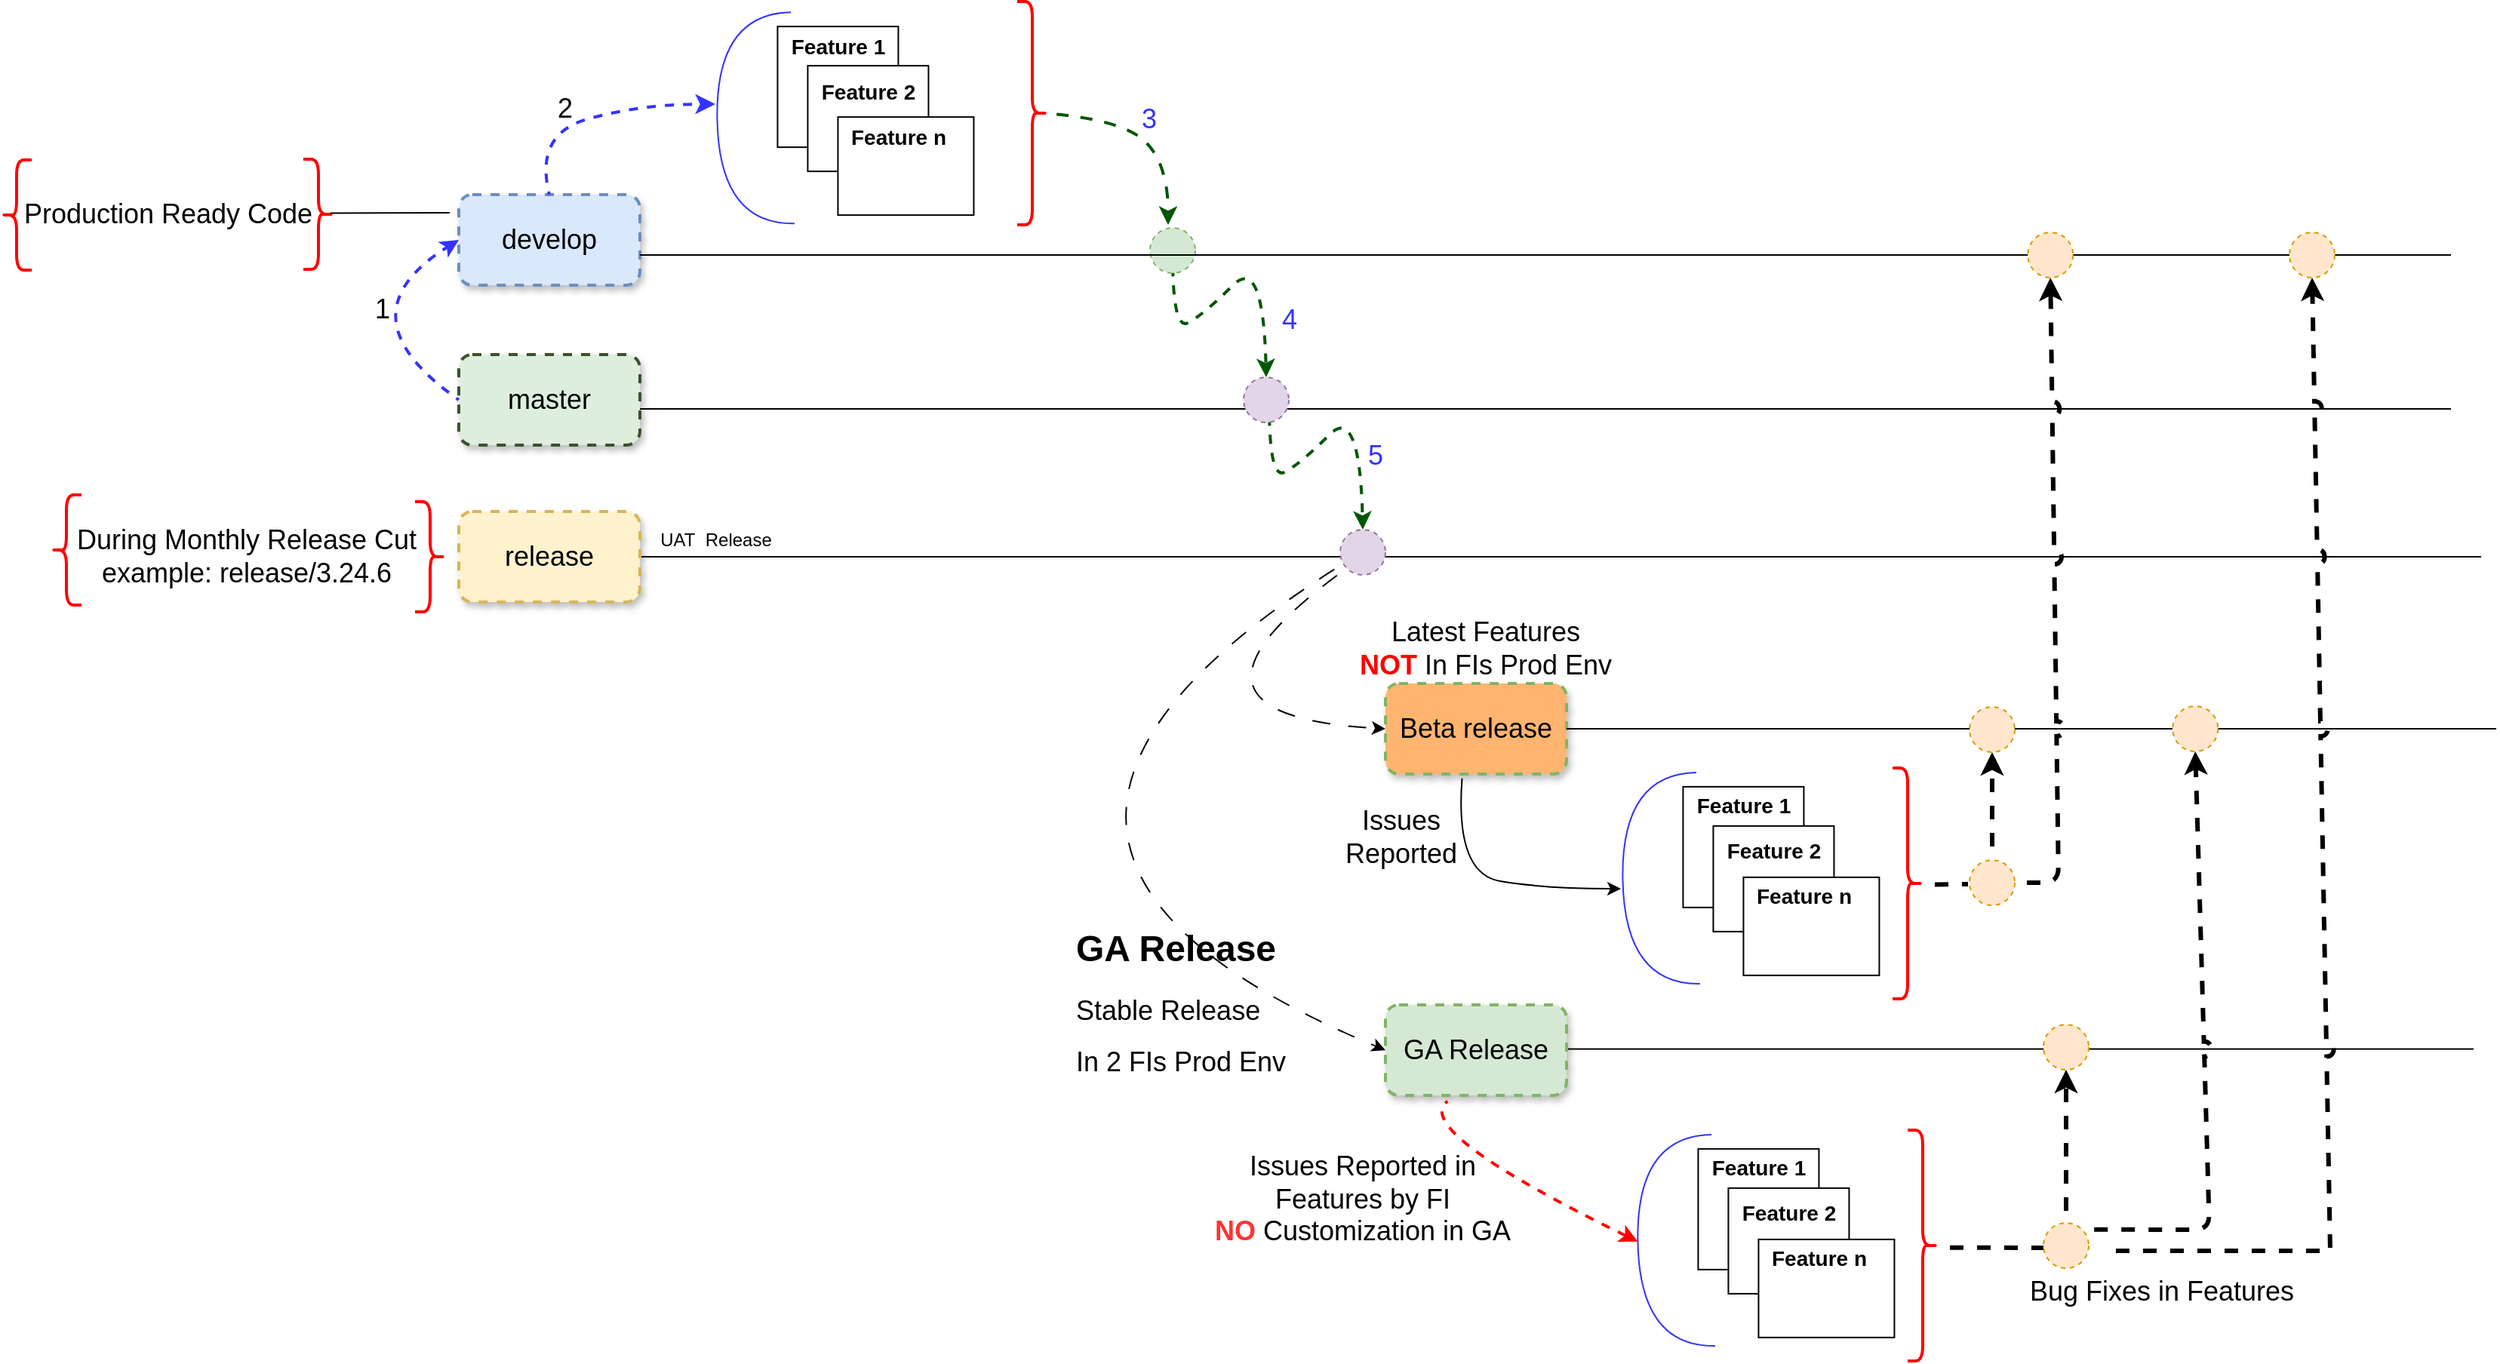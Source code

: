 <mxfile version="23.1.8" type="github">
  <diagram name="Page-1" id="rk_29sPEm_ESSDSYEcgJ">
    <mxGraphModel dx="2146" dy="1071" grid="1" gridSize="10" guides="1" tooltips="1" connect="1" arrows="1" fold="1" page="0" pageScale="1" pageWidth="827" pageHeight="1169" math="0" shadow="0">
      <root>
        <mxCell id="0" />
        <mxCell id="1" parent="0" />
        <mxCell id="T65hzh6V71PTy8kjOZoc-1" value="&lt;font style=&quot;font-size: 18px;&quot;&gt;master&lt;/font&gt;" style="rounded=1;whiteSpace=wrap;html=1;fillColor=#deeedd;strokeColor=#3A522D;glass=0;shadow=1;dashed=1;strokeWidth=2;autosize=0;comic=0;" parent="1" vertex="1">
          <mxGeometry x="200" y="246" width="120" height="60" as="geometry" />
        </mxCell>
        <mxCell id="T65hzh6V71PTy8kjOZoc-2" value="&lt;font style=&quot;font-size: 18px;&quot;&gt;develop&lt;/font&gt;" style="rounded=1;whiteSpace=wrap;html=1;fillColor=#dae8fc;strokeColor=#6c8ebf;glass=0;shadow=1;dashed=1;strokeWidth=2;autosize=0;comic=0;" parent="1" vertex="1">
          <mxGeometry x="200" y="140" width="120" height="60" as="geometry" />
        </mxCell>
        <mxCell id="T65hzh6V71PTy8kjOZoc-3" value="" style="endArrow=none;html=1;rounded=0;" parent="1" edge="1">
          <mxGeometry width="50" height="50" relative="1" as="geometry">
            <mxPoint x="320" y="282" as="sourcePoint" />
            <mxPoint x="1520" y="282" as="targetPoint" />
          </mxGeometry>
        </mxCell>
        <mxCell id="T65hzh6V71PTy8kjOZoc-4" value="" style="curved=1;endArrow=classic;html=1;rounded=0;exitX=0;exitY=0.5;exitDx=0;exitDy=0;entryX=0;entryY=0.5;entryDx=0;entryDy=0;strokeColor=#3333FF;strokeWidth=2;dashed=1;flowAnimation=1;" parent="1" source="T65hzh6V71PTy8kjOZoc-1" target="T65hzh6V71PTy8kjOZoc-2" edge="1">
          <mxGeometry width="50" height="50" relative="1" as="geometry">
            <mxPoint x="220" y="230" as="sourcePoint" />
            <mxPoint x="270" y="180" as="targetPoint" />
            <Array as="points">
              <mxPoint x="120" y="220" />
            </Array>
          </mxGeometry>
        </mxCell>
        <mxCell id="T65hzh6V71PTy8kjOZoc-5" value="" style="curved=1;endArrow=classic;html=1;rounded=0;dashed=1;endSize=7;strokeWidth=2;strokeColor=#3333FF;exitX=0.5;exitY=0;exitDx=0;exitDy=0;flowAnimation=1;" parent="1" source="T65hzh6V71PTy8kjOZoc-2" edge="1">
          <mxGeometry width="50" height="50" relative="1" as="geometry">
            <mxPoint x="320" y="130" as="sourcePoint" />
            <mxPoint x="370" y="80" as="targetPoint" />
            <Array as="points">
              <mxPoint x="250" y="100" />
              <mxPoint x="320" y="80" />
            </Array>
          </mxGeometry>
        </mxCell>
        <mxCell id="T65hzh6V71PTy8kjOZoc-18" value="" style="group;rounded=0;glass=0;fillColor=none;" parent="1" vertex="1" connectable="0">
          <mxGeometry x="370.002" y="19.144" width="171.218" height="140.851" as="geometry" />
        </mxCell>
        <mxCell id="T65hzh6V71PTy8kjOZoc-12" value="" style="shape=requiredInterface;html=1;verticalLabelPosition=bottom;sketch=0;rotation=-181;strokeColor=#3333FF;" parent="T65hzh6V71PTy8kjOZoc-18" vertex="1">
          <mxGeometry x="1.218" y="0.426" width="50" height="140" as="geometry" />
        </mxCell>
        <mxCell id="T65hzh6V71PTy8kjOZoc-16" value="" style="group" parent="T65hzh6V71PTy8kjOZoc-18" vertex="1" connectable="0">
          <mxGeometry x="41.218" y="9.426" width="130" height="125" as="geometry" />
        </mxCell>
        <mxCell id="T65hzh6V71PTy8kjOZoc-6" value="" style="whiteSpace=wrap;html=1;aspect=fixed;rounded=0;" parent="T65hzh6V71PTy8kjOZoc-16" vertex="1">
          <mxGeometry width="80" height="80" as="geometry" />
        </mxCell>
        <mxCell id="T65hzh6V71PTy8kjOZoc-9" value="&lt;font style=&quot;font-size: 14px;&quot;&gt;Feature 1&lt;/font&gt;" style="text;align=center;fontStyle=1;verticalAlign=middle;spacingLeft=3;spacingRight=3;strokeColor=none;rotatable=0;points=[[0,0.5],[1,0.5]];portConstraint=eastwest;html=1;" parent="T65hzh6V71PTy8kjOZoc-16" vertex="1">
          <mxGeometry width="80" height="26" as="geometry" />
        </mxCell>
        <mxCell id="T65hzh6V71PTy8kjOZoc-14" value="" style="group" parent="T65hzh6V71PTy8kjOZoc-16" vertex="1" connectable="0">
          <mxGeometry x="20" y="26" width="80" height="70" as="geometry" />
        </mxCell>
        <mxCell id="T65hzh6V71PTy8kjOZoc-7" value="" style="rounded=0;whiteSpace=wrap;html=1;" parent="T65hzh6V71PTy8kjOZoc-14" vertex="1">
          <mxGeometry width="80" height="70" as="geometry" />
        </mxCell>
        <mxCell id="T65hzh6V71PTy8kjOZoc-10" value="&lt;font style=&quot;font-size: 14px;&quot;&gt;Feature 2&lt;/font&gt;" style="text;align=center;fontStyle=1;verticalAlign=middle;spacingLeft=3;spacingRight=3;strokeColor=none;rotatable=0;points=[[0,0.5],[1,0.5]];portConstraint=eastwest;html=1;" parent="T65hzh6V71PTy8kjOZoc-14" vertex="1">
          <mxGeometry y="4" width="80" height="26" as="geometry" />
        </mxCell>
        <mxCell id="T65hzh6V71PTy8kjOZoc-15" value="" style="group" parent="T65hzh6V71PTy8kjOZoc-16" vertex="1" connectable="0">
          <mxGeometry x="40" y="60" width="90" height="65" as="geometry" />
        </mxCell>
        <mxCell id="T65hzh6V71PTy8kjOZoc-8" value="" style="rounded=0;whiteSpace=wrap;html=1;" parent="T65hzh6V71PTy8kjOZoc-15" vertex="1">
          <mxGeometry width="90" height="65" as="geometry" />
        </mxCell>
        <mxCell id="T65hzh6V71PTy8kjOZoc-11" value="&lt;font style=&quot;font-size: 14px;&quot;&gt;Feature n&lt;/font&gt;" style="text;align=center;fontStyle=1;verticalAlign=middle;spacingLeft=3;spacingRight=3;strokeColor=none;rotatable=0;points=[[0,0.5],[1,0.5]];portConstraint=eastwest;html=1;" parent="T65hzh6V71PTy8kjOZoc-15" vertex="1">
          <mxGeometry width="80" height="26" as="geometry" />
        </mxCell>
        <mxCell id="T65hzh6V71PTy8kjOZoc-20" value="&lt;font style=&quot;font-size: 18px;&quot;&gt;1&lt;/font&gt;" style="text;html=1;align=center;verticalAlign=middle;resizable=0;points=[];autosize=1;strokeColor=none;fillColor=none;" parent="1" vertex="1">
          <mxGeometry x="134" y="196" width="30" height="40" as="geometry" />
        </mxCell>
        <mxCell id="T65hzh6V71PTy8kjOZoc-21" value="&lt;font style=&quot;font-size: 18px;&quot;&gt;2&lt;/font&gt;" style="text;html=1;align=center;verticalAlign=middle;resizable=0;points=[];autosize=1;strokeColor=none;fillColor=none;" parent="1" vertex="1">
          <mxGeometry x="255" y="63" width="30" height="40" as="geometry" />
        </mxCell>
        <mxCell id="T65hzh6V71PTy8kjOZoc-22" value="" style="shape=curlyBracket;whiteSpace=wrap;html=1;rounded=1;flipH=1;labelPosition=right;verticalLabelPosition=middle;align=left;verticalAlign=middle;strokeColor=#FF0000;strokeWidth=2;" parent="1" vertex="1">
          <mxGeometry x="570" y="12" width="20" height="148" as="geometry" />
        </mxCell>
        <mxCell id="T65hzh6V71PTy8kjOZoc-23" value="" style="curved=1;endArrow=classic;html=1;rounded=0;exitX=0.1;exitY=0.5;exitDx=0;exitDy=0;exitPerimeter=0;flowAnimation=1;strokeColor=#005700;strokeWidth=2;" parent="1" source="T65hzh6V71PTy8kjOZoc-22" edge="1">
          <mxGeometry width="50" height="50" relative="1" as="geometry">
            <mxPoint x="590" y="90" as="sourcePoint" />
            <mxPoint x="670" y="160" as="targetPoint" />
            <Array as="points">
              <mxPoint x="640" y="90" />
              <mxPoint x="670" y="120" />
            </Array>
          </mxGeometry>
        </mxCell>
        <mxCell id="T65hzh6V71PTy8kjOZoc-24" value="&lt;font color=&quot;#3333ff&quot; style=&quot;font-size: 18px;&quot;&gt;3&lt;/font&gt;" style="text;html=1;align=center;verticalAlign=middle;resizable=0;points=[];autosize=1;strokeColor=none;fillColor=none;" parent="1" vertex="1">
          <mxGeometry x="642" y="69.57" width="30" height="40" as="geometry" />
        </mxCell>
        <mxCell id="T65hzh6V71PTy8kjOZoc-26" value="" style="curved=1;endArrow=classic;html=1;rounded=0;strokeColor=#005700;strokeWidth=2;dashed=1;flowAnimation=1;entryX=0.5;entryY=0;entryDx=0;entryDy=0;" parent="1" target="9o7t1i7i6RkKRqJhFKIF-7" edge="1">
          <mxGeometry width="50" height="50" relative="1" as="geometry">
            <mxPoint x="673" y="180" as="sourcePoint" />
            <mxPoint x="733" y="250" as="targetPoint" />
            <Array as="points">
              <mxPoint x="673" y="230" />
              <mxPoint x="693" y="220" />
              <mxPoint x="733" y="180" />
            </Array>
          </mxGeometry>
        </mxCell>
        <mxCell id="T65hzh6V71PTy8kjOZoc-27" value="&lt;font color=&quot;#3333ff&quot; style=&quot;font-size: 18px;&quot;&gt;4&lt;/font&gt;" style="text;html=1;align=center;verticalAlign=middle;resizable=0;points=[];autosize=1;strokeColor=none;fillColor=none;" parent="1" vertex="1">
          <mxGeometry x="735" y="203" width="30" height="40" as="geometry" />
        </mxCell>
        <mxCell id="T65hzh6V71PTy8kjOZoc-28" value="" style="curved=1;endArrow=classic;html=1;rounded=0;strokeColor=#005700;strokeWidth=2;dashed=1;flowAnimation=1;entryX=0.5;entryY=0;entryDx=0;entryDy=0;" parent="1" target="9o7t1i7i6RkKRqJhFKIF-8" edge="1">
          <mxGeometry width="50" height="50" relative="1" as="geometry">
            <mxPoint x="737" y="279" as="sourcePoint" />
            <mxPoint x="797" y="340" as="targetPoint" />
            <Array as="points">
              <mxPoint x="737" y="329" />
              <mxPoint x="757" y="319" />
              <mxPoint x="797" y="279" />
            </Array>
          </mxGeometry>
        </mxCell>
        <mxCell id="T65hzh6V71PTy8kjOZoc-29" value="" style="endArrow=none;html=1;rounded=0;exitX=1;exitY=0.5;exitDx=0;exitDy=0;" parent="1" source="T65hzh6V71PTy8kjOZoc-31" edge="1">
          <mxGeometry width="50" height="50" relative="1" as="geometry">
            <mxPoint x="240" y="380" as="sourcePoint" />
            <mxPoint x="1540" y="380" as="targetPoint" />
          </mxGeometry>
        </mxCell>
        <mxCell id="T65hzh6V71PTy8kjOZoc-30" value="&lt;font color=&quot;#3333ff&quot; style=&quot;font-size: 18px;&quot;&gt;5&lt;/font&gt;" style="text;html=1;align=center;verticalAlign=middle;resizable=0;points=[];autosize=1;strokeColor=none;fillColor=none;" parent="1" vertex="1">
          <mxGeometry x="792" y="293" width="30" height="40" as="geometry" />
        </mxCell>
        <mxCell id="T65hzh6V71PTy8kjOZoc-31" value="&lt;font style=&quot;font-size: 18px;&quot;&gt;release&lt;/font&gt;" style="rounded=1;whiteSpace=wrap;html=1;fillColor=#fff2cc;strokeColor=#d6b656;glass=0;shadow=1;dashed=1;strokeWidth=2;autosize=0;comic=0;" parent="1" vertex="1">
          <mxGeometry x="200" y="350" width="120" height="60" as="geometry" />
        </mxCell>
        <mxCell id="T65hzh6V71PTy8kjOZoc-34" value="UAT&amp;nbsp; Release" style="text;html=1;align=center;verticalAlign=middle;resizable=0;points=[];autosize=1;strokeColor=none;fillColor=none;" parent="1" vertex="1">
          <mxGeometry x="320" y="354" width="100" height="30" as="geometry" />
        </mxCell>
        <mxCell id="9o7t1i7i6RkKRqJhFKIF-7" value="" style="ellipse;whiteSpace=wrap;html=1;aspect=fixed;fillColor=#e1d5e7;strokeColor=#9673a6;dashed=1;shadow=0;" parent="1" vertex="1">
          <mxGeometry x="720" y="261" width="30" height="30" as="geometry" />
        </mxCell>
        <mxCell id="9o7t1i7i6RkKRqJhFKIF-8" value="" style="ellipse;whiteSpace=wrap;html=1;aspect=fixed;fillColor=#e1d5e7;strokeColor=#9673a6;dashed=1;shadow=0;" parent="1" vertex="1">
          <mxGeometry x="784" y="362" width="30" height="30" as="geometry" />
        </mxCell>
        <mxCell id="9o7t1i7i6RkKRqJhFKIF-32" value="" style="shape=curlyBracket;whiteSpace=wrap;html=1;rounded=1;flipH=1;labelPosition=right;verticalLabelPosition=middle;align=left;verticalAlign=middle;strokeColor=#FF0000;strokeWidth=2;size=0.5;" parent="1" vertex="1">
          <mxGeometry x="171" y="343.5" width="20" height="73" as="geometry" />
        </mxCell>
        <mxCell id="9o7t1i7i6RkKRqJhFKIF-33" value="&lt;font style=&quot;font-size: 18px;&quot;&gt;During Monthly Release Cut&lt;br&gt;example: release/3.24.6&lt;br&gt;&lt;/font&gt;" style="text;html=1;align=center;verticalAlign=middle;resizable=0;points=[];autosize=1;strokeColor=none;fillColor=none;" parent="1" vertex="1">
          <mxGeometry x="-66" y="350" width="250" height="60" as="geometry" />
        </mxCell>
        <mxCell id="9o7t1i7i6RkKRqJhFKIF-34" value="" style="shape=curlyBracket;whiteSpace=wrap;html=1;rounded=1;flipH=1;labelPosition=right;verticalLabelPosition=middle;align=left;verticalAlign=middle;strokeColor=#FF0000;strokeWidth=2;size=0.5;rotation=-180;" parent="1" vertex="1">
          <mxGeometry x="-70" y="339" width="20" height="73" as="geometry" />
        </mxCell>
        <mxCell id="9o7t1i7i6RkKRqJhFKIF-36" value="" style="curved=1;endArrow=classic;html=1;rounded=0;entryX=0;entryY=0.5;entryDx=0;entryDy=0;dashed=1;dashPattern=12 12;flowAnimation=1;" parent="1" target="9o7t1i7i6RkKRqJhFKIF-37" edge="1">
          <mxGeometry width="50" height="50" relative="1" as="geometry">
            <mxPoint x="787" y="384" as="sourcePoint" />
            <mxPoint x="-30" y="624" as="targetPoint" />
            <Array as="points">
              <mxPoint x="487" y="571" />
            </Array>
          </mxGeometry>
        </mxCell>
        <mxCell id="9o7t1i7i6RkKRqJhFKIF-37" value="&lt;span style=&quot;font-size: 18px;&quot;&gt;GA Release&lt;/span&gt;" style="rounded=1;whiteSpace=wrap;html=1;fillColor=#d5e8d4;strokeColor=#82b366;glass=0;shadow=1;dashed=1;strokeWidth=2;autosize=0;comic=0;" parent="1" vertex="1">
          <mxGeometry x="814" y="677" width="120" height="60" as="geometry" />
        </mxCell>
        <mxCell id="9o7t1i7i6RkKRqJhFKIF-39" value="&lt;font style=&quot;font-size: 18px;&quot;&gt;Beta release&lt;/font&gt;" style="rounded=1;whiteSpace=wrap;html=1;fillColor=#FFB570;strokeColor=#82b366;glass=0;shadow=1;dashed=1;strokeWidth=2;autosize=0;comic=0;" parent="1" vertex="1">
          <mxGeometry x="814" y="464" width="120" height="60" as="geometry" />
        </mxCell>
        <mxCell id="9o7t1i7i6RkKRqJhFKIF-59" value="" style="curved=1;endArrow=classic;html=1;rounded=0;entryX=0;entryY=0.5;entryDx=0;entryDy=0;exitX=0;exitY=1;exitDx=0;exitDy=0;dashed=1;dashPattern=12 12;flowAnimation=1;" parent="1" source="9o7t1i7i6RkKRqJhFKIF-8" target="9o7t1i7i6RkKRqJhFKIF-39" edge="1">
          <mxGeometry width="50" height="50" relative="1" as="geometry">
            <mxPoint x="150" y="420" as="sourcePoint" />
            <mxPoint x="250" y="650" as="targetPoint" />
            <Array as="points">
              <mxPoint x="653" y="485" />
            </Array>
          </mxGeometry>
        </mxCell>
        <mxCell id="doGeN-_oS0V0FqNeYwvH-8" value="" style="shape=curlyBracket;whiteSpace=wrap;html=1;rounded=1;flipH=1;labelPosition=right;verticalLabelPosition=middle;align=left;verticalAlign=middle;strokeColor=#FF0000;strokeWidth=2;size=0.5;" vertex="1" parent="1">
          <mxGeometry x="97" y="116.5" width="20" height="73" as="geometry" />
        </mxCell>
        <mxCell id="doGeN-_oS0V0FqNeYwvH-9" value="&lt;font style=&quot;font-size: 18px;&quot;&gt;Production Ready Code&lt;br&gt;&lt;/font&gt;" style="text;html=1;align=center;verticalAlign=middle;resizable=0;points=[];autosize=1;strokeColor=none;fillColor=none;" vertex="1" parent="1">
          <mxGeometry x="-98" y="136" width="209" height="34" as="geometry" />
        </mxCell>
        <mxCell id="doGeN-_oS0V0FqNeYwvH-10" value="" style="shape=curlyBracket;whiteSpace=wrap;html=1;rounded=1;flipH=1;labelPosition=right;verticalLabelPosition=middle;align=left;verticalAlign=middle;strokeColor=#FF0000;strokeWidth=2;size=0.5;rotation=-180;" vertex="1" parent="1">
          <mxGeometry x="-103" y="117" width="20" height="73" as="geometry" />
        </mxCell>
        <mxCell id="doGeN-_oS0V0FqNeYwvH-11" value="" style="endArrow=none;html=1;rounded=0;" edge="1" parent="1">
          <mxGeometry width="50" height="50" relative="1" as="geometry">
            <mxPoint x="115" y="152.29" as="sourcePoint" />
            <mxPoint x="194" y="152" as="targetPoint" />
          </mxGeometry>
        </mxCell>
        <mxCell id="9o7t1i7i6RkKRqJhFKIF-1" value="" style="ellipse;whiteSpace=wrap;html=1;aspect=fixed;fillColor=#d5e8d4;strokeColor=#82b366;dashed=1;shadow=0;" parent="1" vertex="1">
          <mxGeometry x="658" y="162" width="30" height="30" as="geometry" />
        </mxCell>
        <mxCell id="doGeN-_oS0V0FqNeYwvH-33" value="&lt;font style=&quot;font-size: 18px;&quot;&gt;Latest Features&lt;br&gt;&lt;b&gt;&lt;font color=&quot;#ff0000&quot;&gt;NOT&lt;/font&gt;&lt;/b&gt; In FIs Prod Env&lt;/font&gt;" style="text;html=1;align=center;verticalAlign=middle;whiteSpace=wrap;rounded=0;" vertex="1" parent="1">
          <mxGeometry x="793.5" y="417" width="173" height="47" as="geometry" />
        </mxCell>
        <mxCell id="doGeN-_oS0V0FqNeYwvH-34" value="" style="endArrow=none;html=1;rounded=0;" edge="1" parent="1" source="doGeN-_oS0V0FqNeYwvH-93">
          <mxGeometry width="50" height="50" relative="1" as="geometry">
            <mxPoint x="320" y="180" as="sourcePoint" />
            <mxPoint x="1520" y="180" as="targetPoint" />
          </mxGeometry>
        </mxCell>
        <mxCell id="doGeN-_oS0V0FqNeYwvH-55" value="&lt;h1&gt;GA Release&lt;/h1&gt;&lt;p&gt;&lt;font style=&quot;font-size: 18px;&quot;&gt;Stable Release&lt;/font&gt;&lt;/p&gt;&lt;p&gt;&lt;font style=&quot;font-size: 18px;&quot;&gt;In 2 FIs Prod Env&lt;/font&gt;&lt;/p&gt;" style="text;html=1;spacing=5;spacingTop=-20;whiteSpace=wrap;overflow=hidden;rounded=0;" vertex="1" parent="1">
          <mxGeometry x="603.5" y="620" width="190" height="120" as="geometry" />
        </mxCell>
        <mxCell id="doGeN-_oS0V0FqNeYwvH-67" value="&lt;font style=&quot;font-size: 18px;&quot;&gt;Bug Fixes in Features&lt;/font&gt;" style="text;html=1;align=center;verticalAlign=middle;whiteSpace=wrap;rounded=0;" vertex="1" parent="1">
          <mxGeometry x="1200" y="851.5" width="257" height="30" as="geometry" />
        </mxCell>
        <mxCell id="doGeN-_oS0V0FqNeYwvH-69" value="" style="group" vertex="1" connectable="0" parent="1">
          <mxGeometry x="980.002" y="760" width="199.998" height="153" as="geometry" />
        </mxCell>
        <mxCell id="doGeN-_oS0V0FqNeYwvH-41" value="" style="group;rounded=0;glass=0;fillColor=none;" vertex="1" connectable="0" parent="doGeN-_oS0V0FqNeYwvH-69">
          <mxGeometry y="3.004" width="171.218" height="140.851" as="geometry" />
        </mxCell>
        <mxCell id="doGeN-_oS0V0FqNeYwvH-42" value="" style="shape=requiredInterface;html=1;verticalLabelPosition=bottom;sketch=0;rotation=-181;strokeColor=#3333FF;" vertex="1" parent="doGeN-_oS0V0FqNeYwvH-41">
          <mxGeometry x="1.218" y="0.426" width="50" height="140" as="geometry" />
        </mxCell>
        <mxCell id="doGeN-_oS0V0FqNeYwvH-43" value="" style="group" vertex="1" connectable="0" parent="doGeN-_oS0V0FqNeYwvH-41">
          <mxGeometry x="41.218" y="9.426" width="130" height="125" as="geometry" />
        </mxCell>
        <mxCell id="doGeN-_oS0V0FqNeYwvH-44" value="" style="whiteSpace=wrap;html=1;aspect=fixed;rounded=0;" vertex="1" parent="doGeN-_oS0V0FqNeYwvH-43">
          <mxGeometry width="80" height="80" as="geometry" />
        </mxCell>
        <mxCell id="doGeN-_oS0V0FqNeYwvH-45" value="&lt;font style=&quot;font-size: 14px;&quot;&gt;Feature 1&lt;/font&gt;" style="text;align=center;fontStyle=1;verticalAlign=middle;spacingLeft=3;spacingRight=3;strokeColor=none;rotatable=0;points=[[0,0.5],[1,0.5]];portConstraint=eastwest;html=1;" vertex="1" parent="doGeN-_oS0V0FqNeYwvH-43">
          <mxGeometry width="80" height="26" as="geometry" />
        </mxCell>
        <mxCell id="doGeN-_oS0V0FqNeYwvH-46" value="" style="group" vertex="1" connectable="0" parent="doGeN-_oS0V0FqNeYwvH-43">
          <mxGeometry x="20" y="26" width="80" height="70" as="geometry" />
        </mxCell>
        <mxCell id="doGeN-_oS0V0FqNeYwvH-47" value="" style="rounded=0;whiteSpace=wrap;html=1;" vertex="1" parent="doGeN-_oS0V0FqNeYwvH-46">
          <mxGeometry width="80" height="70" as="geometry" />
        </mxCell>
        <mxCell id="doGeN-_oS0V0FqNeYwvH-48" value="&lt;font style=&quot;font-size: 14px;&quot;&gt;Feature 2&lt;/font&gt;" style="text;align=center;fontStyle=1;verticalAlign=middle;spacingLeft=3;spacingRight=3;strokeColor=none;rotatable=0;points=[[0,0.5],[1,0.5]];portConstraint=eastwest;html=1;" vertex="1" parent="doGeN-_oS0V0FqNeYwvH-46">
          <mxGeometry y="4" width="80" height="26" as="geometry" />
        </mxCell>
        <mxCell id="doGeN-_oS0V0FqNeYwvH-49" value="" style="group" vertex="1" connectable="0" parent="doGeN-_oS0V0FqNeYwvH-43">
          <mxGeometry x="40" y="60" width="90" height="65" as="geometry" />
        </mxCell>
        <mxCell id="doGeN-_oS0V0FqNeYwvH-50" value="" style="rounded=0;whiteSpace=wrap;html=1;" vertex="1" parent="doGeN-_oS0V0FqNeYwvH-49">
          <mxGeometry width="90" height="65" as="geometry" />
        </mxCell>
        <mxCell id="doGeN-_oS0V0FqNeYwvH-51" value="&lt;font style=&quot;font-size: 14px;&quot;&gt;Feature n&lt;/font&gt;" style="text;align=center;fontStyle=1;verticalAlign=middle;spacingLeft=3;spacingRight=3;strokeColor=none;rotatable=0;points=[[0,0.5],[1,0.5]];portConstraint=eastwest;html=1;" vertex="1" parent="doGeN-_oS0V0FqNeYwvH-49">
          <mxGeometry width="80" height="26" as="geometry" />
        </mxCell>
        <mxCell id="doGeN-_oS0V0FqNeYwvH-63" value="" style="shape=curlyBracket;whiteSpace=wrap;html=1;rounded=1;flipH=1;labelPosition=right;verticalLabelPosition=middle;align=left;verticalAlign=middle;strokeColor=#FF0000;strokeWidth=2;size=0.5;rotation=0;" vertex="1" parent="doGeN-_oS0V0FqNeYwvH-69">
          <mxGeometry x="179.998" width="20" height="153" as="geometry" />
        </mxCell>
        <mxCell id="doGeN-_oS0V0FqNeYwvH-76" value="" style="curved=1;endArrow=classic;html=1;rounded=0;entryX=1;entryY=0.5;entryDx=0;entryDy=0;entryPerimeter=0;exitX=0.343;exitY=1.064;exitDx=0;exitDy=0;exitPerimeter=0;dashed=1;strokeColor=#FF0000;strokeWidth=2;flowAnimation=1;" edge="1" parent="1" source="9o7t1i7i6RkKRqJhFKIF-37" target="doGeN-_oS0V0FqNeYwvH-42">
          <mxGeometry width="50" height="50" relative="1" as="geometry">
            <mxPoint x="850" y="640" as="sourcePoint" />
            <mxPoint x="990" y="840" as="targetPoint" />
            <Array as="points">
              <mxPoint x="830" y="760" />
            </Array>
          </mxGeometry>
        </mxCell>
        <mxCell id="doGeN-_oS0V0FqNeYwvH-78" value="&lt;font style=&quot;font-size: 18px;&quot;&gt;Issues Reported in Features by FI&lt;br&gt;&lt;b&gt;&lt;font color=&quot;#ff3333&quot;&gt;NO&lt;/font&gt;&lt;/b&gt; Customization in GA&lt;br&gt;&lt;/font&gt;" style="text;html=1;align=center;verticalAlign=middle;whiteSpace=wrap;rounded=0;" vertex="1" parent="1">
          <mxGeometry x="690" y="780" width="218" height="52" as="geometry" />
        </mxCell>
        <mxCell id="doGeN-_oS0V0FqNeYwvH-82" value="" style="edgeStyle=orthogonalEdgeStyle;rounded=0;orthogonalLoop=1;jettySize=auto;html=1;endArrow=none;endFill=0;" edge="1" parent="1" source="doGeN-_oS0V0FqNeYwvH-81">
          <mxGeometry relative="1" as="geometry">
            <mxPoint x="934" y="494" as="sourcePoint" />
            <mxPoint x="1550" y="494" as="targetPoint" />
          </mxGeometry>
        </mxCell>
        <mxCell id="doGeN-_oS0V0FqNeYwvH-83" value="" style="ellipse;whiteSpace=wrap;html=1;aspect=fixed;fillColor=#ffe6cc;strokeColor=#d79b00;dashed=1;shadow=0;" vertex="1" parent="1">
          <mxGeometry x="1250" y="821.5" width="30" height="30" as="geometry" />
        </mxCell>
        <mxCell id="doGeN-_oS0V0FqNeYwvH-88" value="" style="edgeStyle=orthogonalEdgeStyle;rounded=0;orthogonalLoop=1;jettySize=auto;html=1;endArrow=none;endFill=0;" edge="1" parent="1" source="9o7t1i7i6RkKRqJhFKIF-39" target="doGeN-_oS0V0FqNeYwvH-81">
          <mxGeometry relative="1" as="geometry">
            <mxPoint x="934" y="494" as="sourcePoint" />
            <mxPoint x="1550" y="494" as="targetPoint" />
          </mxGeometry>
        </mxCell>
        <mxCell id="doGeN-_oS0V0FqNeYwvH-81" value="" style="ellipse;whiteSpace=wrap;html=1;aspect=fixed;fillColor=#ffe6cc;strokeColor=#d79b00;dashed=1;shadow=0;" vertex="1" parent="1">
          <mxGeometry x="1335.61" y="479" width="30" height="30" as="geometry" />
        </mxCell>
        <mxCell id="doGeN-_oS0V0FqNeYwvH-90" value="" style="endArrow=none;html=1;rounded=0;jumpStyle=none;" edge="1" parent="1">
          <mxGeometry width="50" height="50" relative="1" as="geometry">
            <mxPoint x="935" y="706.29" as="sourcePoint" />
            <mxPoint x="1535" y="706.29" as="targetPoint" />
          </mxGeometry>
        </mxCell>
        <mxCell id="doGeN-_oS0V0FqNeYwvH-80" value="" style="ellipse;whiteSpace=wrap;html=1;aspect=fixed;fillColor=#ffe6cc;strokeColor=#d79b00;dashed=1;shadow=0;" vertex="1" parent="1">
          <mxGeometry x="1250" y="690" width="30" height="30" as="geometry" />
        </mxCell>
        <mxCell id="doGeN-_oS0V0FqNeYwvH-91" value="" style="endArrow=classic;html=1;rounded=0;flowAnimation=1;dashed=1;strokeWidth=3;entryX=0.5;entryY=1;entryDx=0;entryDy=0;exitX=0.5;exitY=0;exitDx=0;exitDy=0;" edge="1" parent="1" target="doGeN-_oS0V0FqNeYwvH-80">
          <mxGeometry width="50" height="50" relative="1" as="geometry">
            <mxPoint x="1265" y="821.5" as="sourcePoint" />
            <mxPoint x="1269" y="748" as="targetPoint" />
            <Array as="points">
              <mxPoint x="1265" y="760" />
            </Array>
          </mxGeometry>
        </mxCell>
        <mxCell id="doGeN-_oS0V0FqNeYwvH-94" value="" style="endArrow=none;html=1;rounded=0;" edge="1" parent="1" target="doGeN-_oS0V0FqNeYwvH-93">
          <mxGeometry width="50" height="50" relative="1" as="geometry">
            <mxPoint x="320" y="180" as="sourcePoint" />
            <mxPoint x="1520" y="180" as="targetPoint" />
          </mxGeometry>
        </mxCell>
        <mxCell id="doGeN-_oS0V0FqNeYwvH-93" value="" style="ellipse;whiteSpace=wrap;html=1;aspect=fixed;fillColor=#ffe6cc;strokeColor=#d79b00;dashed=1;shadow=0;" vertex="1" parent="1">
          <mxGeometry x="1413" y="165" width="30" height="30" as="geometry" />
        </mxCell>
        <mxCell id="doGeN-_oS0V0FqNeYwvH-95" value="" style="group" vertex="1" connectable="0" parent="1">
          <mxGeometry x="970.002" y="520" width="199.998" height="153" as="geometry" />
        </mxCell>
        <mxCell id="doGeN-_oS0V0FqNeYwvH-96" value="" style="group;rounded=0;glass=0;fillColor=none;" vertex="1" connectable="0" parent="doGeN-_oS0V0FqNeYwvH-95">
          <mxGeometry y="3.004" width="171.218" height="140.851" as="geometry" />
        </mxCell>
        <mxCell id="doGeN-_oS0V0FqNeYwvH-97" value="" style="shape=requiredInterface;html=1;verticalLabelPosition=bottom;sketch=0;rotation=-181;strokeColor=#3333FF;" vertex="1" parent="doGeN-_oS0V0FqNeYwvH-96">
          <mxGeometry x="1.218" y="0.426" width="50" height="140" as="geometry" />
        </mxCell>
        <mxCell id="doGeN-_oS0V0FqNeYwvH-98" value="" style="group" vertex="1" connectable="0" parent="doGeN-_oS0V0FqNeYwvH-96">
          <mxGeometry x="41.218" y="9.426" width="130" height="125" as="geometry" />
        </mxCell>
        <mxCell id="doGeN-_oS0V0FqNeYwvH-99" value="" style="whiteSpace=wrap;html=1;aspect=fixed;rounded=0;" vertex="1" parent="doGeN-_oS0V0FqNeYwvH-98">
          <mxGeometry width="80" height="80" as="geometry" />
        </mxCell>
        <mxCell id="doGeN-_oS0V0FqNeYwvH-100" value="&lt;font style=&quot;font-size: 14px;&quot;&gt;Feature 1&lt;/font&gt;" style="text;align=center;fontStyle=1;verticalAlign=middle;spacingLeft=3;spacingRight=3;strokeColor=none;rotatable=0;points=[[0,0.5],[1,0.5]];portConstraint=eastwest;html=1;" vertex="1" parent="doGeN-_oS0V0FqNeYwvH-98">
          <mxGeometry width="80" height="26" as="geometry" />
        </mxCell>
        <mxCell id="doGeN-_oS0V0FqNeYwvH-101" value="" style="group" vertex="1" connectable="0" parent="doGeN-_oS0V0FqNeYwvH-98">
          <mxGeometry x="20" y="26" width="80" height="70" as="geometry" />
        </mxCell>
        <mxCell id="doGeN-_oS0V0FqNeYwvH-102" value="" style="rounded=0;whiteSpace=wrap;html=1;" vertex="1" parent="doGeN-_oS0V0FqNeYwvH-101">
          <mxGeometry width="80" height="70" as="geometry" />
        </mxCell>
        <mxCell id="doGeN-_oS0V0FqNeYwvH-103" value="&lt;font style=&quot;font-size: 14px;&quot;&gt;Feature 2&lt;/font&gt;" style="text;align=center;fontStyle=1;verticalAlign=middle;spacingLeft=3;spacingRight=3;strokeColor=none;rotatable=0;points=[[0,0.5],[1,0.5]];portConstraint=eastwest;html=1;" vertex="1" parent="doGeN-_oS0V0FqNeYwvH-101">
          <mxGeometry y="4" width="80" height="26" as="geometry" />
        </mxCell>
        <mxCell id="doGeN-_oS0V0FqNeYwvH-104" value="" style="group" vertex="1" connectable="0" parent="doGeN-_oS0V0FqNeYwvH-98">
          <mxGeometry x="40" y="60" width="90" height="65" as="geometry" />
        </mxCell>
        <mxCell id="doGeN-_oS0V0FqNeYwvH-105" value="" style="rounded=0;whiteSpace=wrap;html=1;" vertex="1" parent="doGeN-_oS0V0FqNeYwvH-104">
          <mxGeometry width="90" height="65" as="geometry" />
        </mxCell>
        <mxCell id="doGeN-_oS0V0FqNeYwvH-106" value="&lt;font style=&quot;font-size: 14px;&quot;&gt;Feature n&lt;/font&gt;" style="text;align=center;fontStyle=1;verticalAlign=middle;spacingLeft=3;spacingRight=3;strokeColor=none;rotatable=0;points=[[0,0.5],[1,0.5]];portConstraint=eastwest;html=1;" vertex="1" parent="doGeN-_oS0V0FqNeYwvH-104">
          <mxGeometry width="80" height="26" as="geometry" />
        </mxCell>
        <mxCell id="doGeN-_oS0V0FqNeYwvH-107" value="" style="shape=curlyBracket;whiteSpace=wrap;html=1;rounded=1;flipH=1;labelPosition=right;verticalLabelPosition=middle;align=left;verticalAlign=middle;strokeColor=#FF0000;strokeWidth=2;size=0.5;rotation=0;" vertex="1" parent="doGeN-_oS0V0FqNeYwvH-95">
          <mxGeometry x="179.998" width="20" height="153" as="geometry" />
        </mxCell>
        <mxCell id="doGeN-_oS0V0FqNeYwvH-109" value="" style="endArrow=classic;html=1;rounded=1;jumpStyle=arc;entryX=0.5;entryY=1;entryDx=0;entryDy=0;dashed=1;strokeWidth=3;flowAnimation=1;endFill=1;curved=0;exitX=1;exitY=0;exitDx=0;exitDy=0;" edge="1" parent="1" source="doGeN-_oS0V0FqNeYwvH-83" target="doGeN-_oS0V0FqNeYwvH-81">
          <mxGeometry width="50" height="50" relative="1" as="geometry">
            <mxPoint x="1350" y="810" as="sourcePoint" />
            <mxPoint x="1349.9" y="620" as="targetPoint" />
            <Array as="points">
              <mxPoint x="1360" y="826" />
            </Array>
          </mxGeometry>
        </mxCell>
        <mxCell id="doGeN-_oS0V0FqNeYwvH-113" value="" style="endArrow=classic;html=1;rounded=0;entryX=0.5;entryY=1;entryDx=0;entryDy=0;jumpStyle=arc;endFill=1;dashed=1;strokeWidth=3;flowAnimation=1;" edge="1" parent="1" target="doGeN-_oS0V0FqNeYwvH-93">
          <mxGeometry width="50" height="50" relative="1" as="geometry">
            <mxPoint x="1290" y="840" as="sourcePoint" />
            <mxPoint x="1440" y="740" as="targetPoint" />
            <Array as="points">
              <mxPoint x="1440" y="840" />
            </Array>
          </mxGeometry>
        </mxCell>
        <mxCell id="doGeN-_oS0V0FqNeYwvH-114" value="" style="endArrow=none;html=1;rounded=0;dashed=1;strokeWidth=3;flowAnimation=1;" edge="1" parent="1">
          <mxGeometry width="50" height="50" relative="1" as="geometry">
            <mxPoint x="1180" y="837.79" as="sourcePoint" />
            <mxPoint x="1250" y="838" as="targetPoint" />
          </mxGeometry>
        </mxCell>
        <mxCell id="doGeN-_oS0V0FqNeYwvH-115" value="" style="curved=1;endArrow=classic;html=1;rounded=0;exitX=0.423;exitY=1.048;exitDx=0;exitDy=0;exitPerimeter=0;" edge="1" parent="1" source="9o7t1i7i6RkKRqJhFKIF-39">
          <mxGeometry width="50" height="50" relative="1" as="geometry">
            <mxPoint x="860" y="560" as="sourcePoint" />
            <mxPoint x="970" y="600" as="targetPoint" />
            <Array as="points">
              <mxPoint x="860" y="590" />
              <mxPoint x="920" y="600" />
            </Array>
          </mxGeometry>
        </mxCell>
        <mxCell id="doGeN-_oS0V0FqNeYwvH-116" value="&lt;font style=&quot;font-size: 18px;&quot;&gt;Issues Reported&lt;/font&gt;" style="text;html=1;align=center;verticalAlign=middle;whiteSpace=wrap;rounded=0;" vertex="1" parent="1">
          <mxGeometry x="771.5" y="540" width="105" height="52" as="geometry" />
        </mxCell>
        <mxCell id="doGeN-_oS0V0FqNeYwvH-117" value="" style="ellipse;whiteSpace=wrap;html=1;aspect=fixed;fillColor=#ffe6cc;strokeColor=#d79b00;dashed=1;shadow=0;" vertex="1" parent="1">
          <mxGeometry x="1201" y="581" width="30" height="30" as="geometry" />
        </mxCell>
        <mxCell id="doGeN-_oS0V0FqNeYwvH-118" value="" style="endArrow=none;html=1;rounded=0;dashed=1;strokeWidth=3;flowAnimation=1;" edge="1" parent="1">
          <mxGeometry width="50" height="50" relative="1" as="geometry">
            <mxPoint x="1170" y="597.29" as="sourcePoint" />
            <mxPoint x="1200" y="597" as="targetPoint" />
          </mxGeometry>
        </mxCell>
        <mxCell id="doGeN-_oS0V0FqNeYwvH-119" value="" style="ellipse;whiteSpace=wrap;html=1;aspect=fixed;fillColor=#ffe6cc;strokeColor=#d79b00;dashed=1;shadow=0;" vertex="1" parent="1">
          <mxGeometry x="1201" y="479.5" width="30" height="30" as="geometry" />
        </mxCell>
        <mxCell id="doGeN-_oS0V0FqNeYwvH-120" value="" style="endArrow=classic;html=1;rounded=0;flowAnimation=1;dashed=1;strokeWidth=3;entryX=0.5;entryY=1;entryDx=0;entryDy=0;" edge="1" parent="1" target="doGeN-_oS0V0FqNeYwvH-119">
          <mxGeometry width="50" height="50" relative="1" as="geometry">
            <mxPoint x="1216" y="580" as="sourcePoint" />
            <mxPoint x="1220" y="537.5" as="targetPoint" />
            <Array as="points">
              <mxPoint x="1216" y="549.5" />
            </Array>
          </mxGeometry>
        </mxCell>
        <mxCell id="doGeN-_oS0V0FqNeYwvH-122" value="" style="ellipse;whiteSpace=wrap;html=1;aspect=fixed;fillColor=#ffe6cc;strokeColor=#d79b00;dashed=1;shadow=0;" vertex="1" parent="1">
          <mxGeometry x="1239.61" y="165" width="30" height="30" as="geometry" />
        </mxCell>
        <mxCell id="doGeN-_oS0V0FqNeYwvH-123" value="" style="endArrow=classic;html=1;rounded=1;jumpStyle=arc;entryX=0.5;entryY=1;entryDx=0;entryDy=0;dashed=1;strokeWidth=3;flowAnimation=1;endFill=1;curved=0;exitX=1;exitY=0.5;exitDx=0;exitDy=0;" edge="1" parent="1" target="doGeN-_oS0V0FqNeYwvH-122" source="doGeN-_oS0V0FqNeYwvH-117">
          <mxGeometry width="50" height="50" relative="1" as="geometry">
            <mxPoint x="1180" y="512" as="sourcePoint" />
            <mxPoint x="1253.9" y="306" as="targetPoint" />
            <Array as="points">
              <mxPoint x="1260" y="596" />
            </Array>
          </mxGeometry>
        </mxCell>
      </root>
    </mxGraphModel>
  </diagram>
</mxfile>
